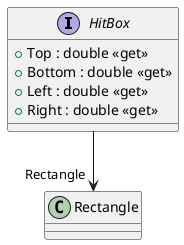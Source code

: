 @startuml
interface HitBox {
    + Top : double <<get>>
    + Bottom : double <<get>>
    + Left : double <<get>>
    + Right : double <<get>>
}
HitBox --> "Rectangle" Rectangle
@enduml
